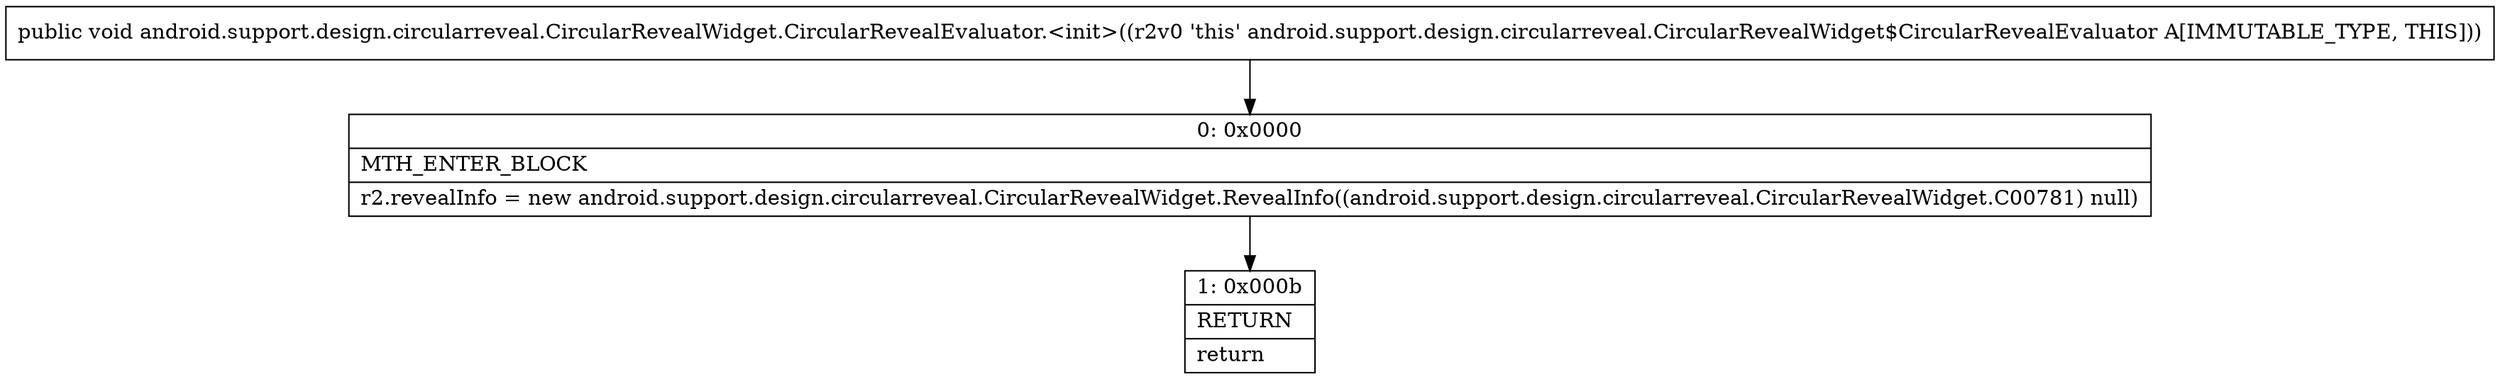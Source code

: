 digraph "CFG forandroid.support.design.circularreveal.CircularRevealWidget.CircularRevealEvaluator.\<init\>()V" {
Node_0 [shape=record,label="{0\:\ 0x0000|MTH_ENTER_BLOCK\l|r2.revealInfo = new android.support.design.circularreveal.CircularRevealWidget.RevealInfo((android.support.design.circularreveal.CircularRevealWidget.C00781) null)\l}"];
Node_1 [shape=record,label="{1\:\ 0x000b|RETURN\l|return\l}"];
MethodNode[shape=record,label="{public void android.support.design.circularreveal.CircularRevealWidget.CircularRevealEvaluator.\<init\>((r2v0 'this' android.support.design.circularreveal.CircularRevealWidget$CircularRevealEvaluator A[IMMUTABLE_TYPE, THIS])) }"];
MethodNode -> Node_0;
Node_0 -> Node_1;
}

